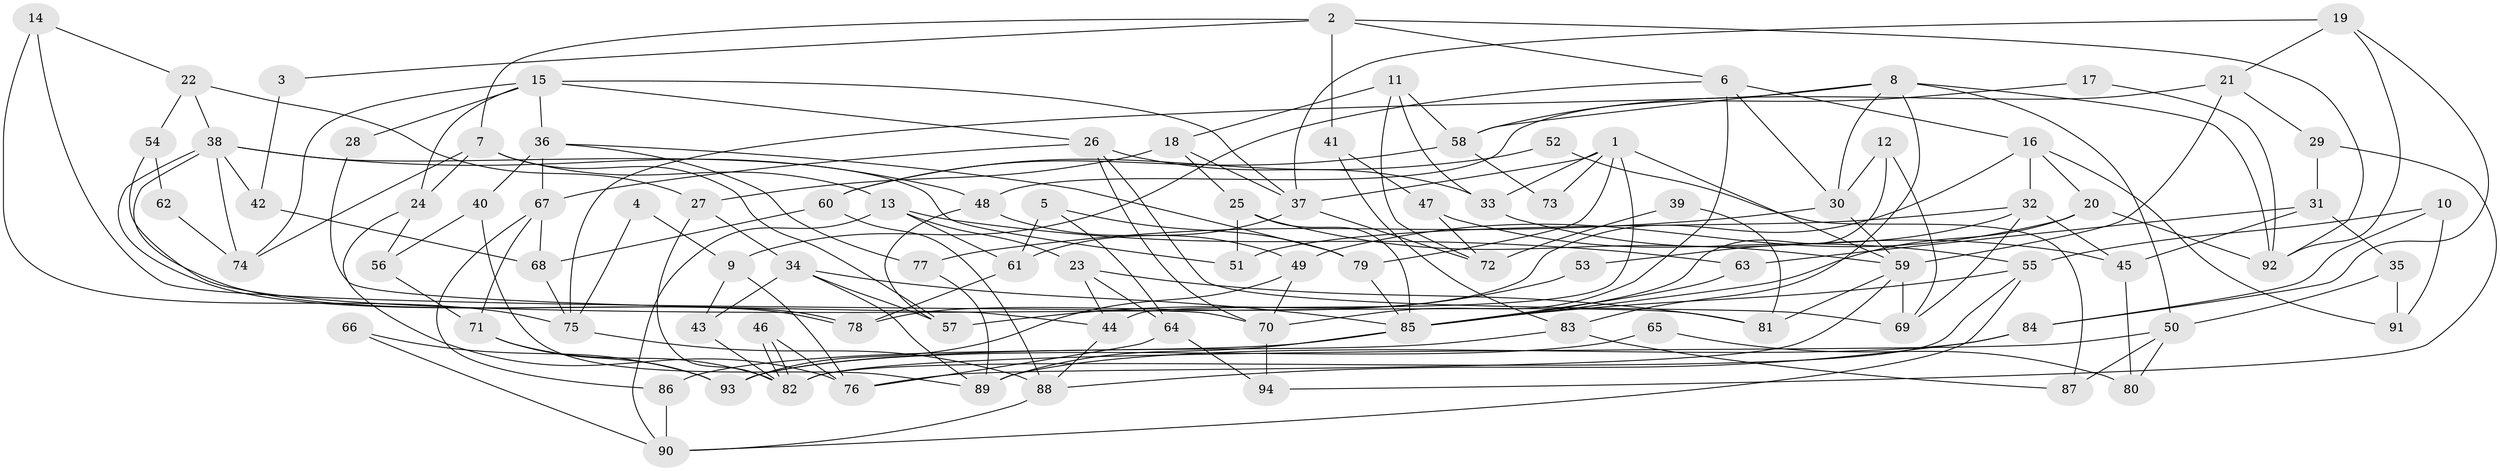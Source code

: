 // Generated by graph-tools (version 1.1) at 2025/26/03/09/25 03:26:10]
// undirected, 94 vertices, 188 edges
graph export_dot {
graph [start="1"]
  node [color=gray90,style=filled];
  1;
  2;
  3;
  4;
  5;
  6;
  7;
  8;
  9;
  10;
  11;
  12;
  13;
  14;
  15;
  16;
  17;
  18;
  19;
  20;
  21;
  22;
  23;
  24;
  25;
  26;
  27;
  28;
  29;
  30;
  31;
  32;
  33;
  34;
  35;
  36;
  37;
  38;
  39;
  40;
  41;
  42;
  43;
  44;
  45;
  46;
  47;
  48;
  49;
  50;
  51;
  52;
  53;
  54;
  55;
  56;
  57;
  58;
  59;
  60;
  61;
  62;
  63;
  64;
  65;
  66;
  67;
  68;
  69;
  70;
  71;
  72;
  73;
  74;
  75;
  76;
  77;
  78;
  79;
  80;
  81;
  82;
  83;
  84;
  85;
  86;
  87;
  88;
  89;
  90;
  91;
  92;
  93;
  94;
  1 -- 79;
  1 -- 37;
  1 -- 33;
  1 -- 44;
  1 -- 59;
  1 -- 73;
  2 -- 92;
  2 -- 6;
  2 -- 3;
  2 -- 7;
  2 -- 41;
  3 -- 42;
  4 -- 75;
  4 -- 9;
  5 -- 79;
  5 -- 61;
  5 -- 64;
  6 -- 30;
  6 -- 70;
  6 -- 9;
  6 -- 16;
  7 -- 74;
  7 -- 13;
  7 -- 24;
  7 -- 57;
  8 -- 50;
  8 -- 58;
  8 -- 30;
  8 -- 75;
  8 -- 83;
  8 -- 92;
  9 -- 43;
  9 -- 76;
  10 -- 84;
  10 -- 55;
  10 -- 91;
  11 -- 18;
  11 -- 72;
  11 -- 33;
  11 -- 58;
  12 -- 30;
  12 -- 69;
  12 -- 85;
  13 -- 61;
  13 -- 23;
  13 -- 63;
  13 -- 90;
  14 -- 75;
  14 -- 70;
  14 -- 22;
  15 -- 36;
  15 -- 37;
  15 -- 24;
  15 -- 26;
  15 -- 28;
  15 -- 74;
  16 -- 32;
  16 -- 20;
  16 -- 78;
  16 -- 91;
  17 -- 92;
  17 -- 58;
  18 -- 27;
  18 -- 25;
  18 -- 37;
  19 -- 92;
  19 -- 84;
  19 -- 21;
  19 -- 37;
  20 -- 85;
  20 -- 49;
  20 -- 92;
  21 -- 59;
  21 -- 29;
  21 -- 48;
  22 -- 38;
  22 -- 27;
  22 -- 54;
  23 -- 64;
  23 -- 44;
  23 -- 81;
  24 -- 56;
  24 -- 76;
  25 -- 59;
  25 -- 85;
  25 -- 51;
  26 -- 33;
  26 -- 67;
  26 -- 69;
  26 -- 70;
  27 -- 34;
  27 -- 82;
  28 -- 44;
  29 -- 31;
  29 -- 94;
  30 -- 59;
  30 -- 77;
  31 -- 45;
  31 -- 63;
  31 -- 35;
  32 -- 69;
  32 -- 51;
  32 -- 45;
  32 -- 53;
  33 -- 45;
  34 -- 57;
  34 -- 85;
  34 -- 43;
  34 -- 89;
  35 -- 91;
  35 -- 50;
  36 -- 77;
  36 -- 67;
  36 -- 40;
  36 -- 79;
  37 -- 61;
  37 -- 72;
  38 -- 78;
  38 -- 78;
  38 -- 48;
  38 -- 42;
  38 -- 51;
  38 -- 74;
  39 -- 81;
  39 -- 72;
  40 -- 89;
  40 -- 56;
  41 -- 83;
  41 -- 47;
  42 -- 68;
  43 -- 82;
  44 -- 88;
  45 -- 80;
  46 -- 76;
  46 -- 82;
  46 -- 82;
  47 -- 55;
  47 -- 72;
  48 -- 49;
  48 -- 57;
  49 -- 70;
  49 -- 93;
  50 -- 82;
  50 -- 80;
  50 -- 87;
  52 -- 60;
  52 -- 87;
  53 -- 57;
  54 -- 81;
  54 -- 62;
  55 -- 90;
  55 -- 82;
  55 -- 85;
  56 -- 71;
  58 -- 60;
  58 -- 73;
  59 -- 76;
  59 -- 69;
  59 -- 81;
  60 -- 68;
  60 -- 88;
  61 -- 78;
  62 -- 74;
  63 -- 85;
  64 -- 76;
  64 -- 94;
  65 -- 80;
  65 -- 93;
  66 -- 93;
  66 -- 90;
  67 -- 71;
  67 -- 68;
  67 -- 86;
  68 -- 75;
  70 -- 94;
  71 -- 82;
  71 -- 93;
  75 -- 88;
  77 -- 89;
  79 -- 85;
  83 -- 93;
  83 -- 87;
  84 -- 88;
  84 -- 89;
  85 -- 86;
  85 -- 89;
  86 -- 90;
  88 -- 90;
}
